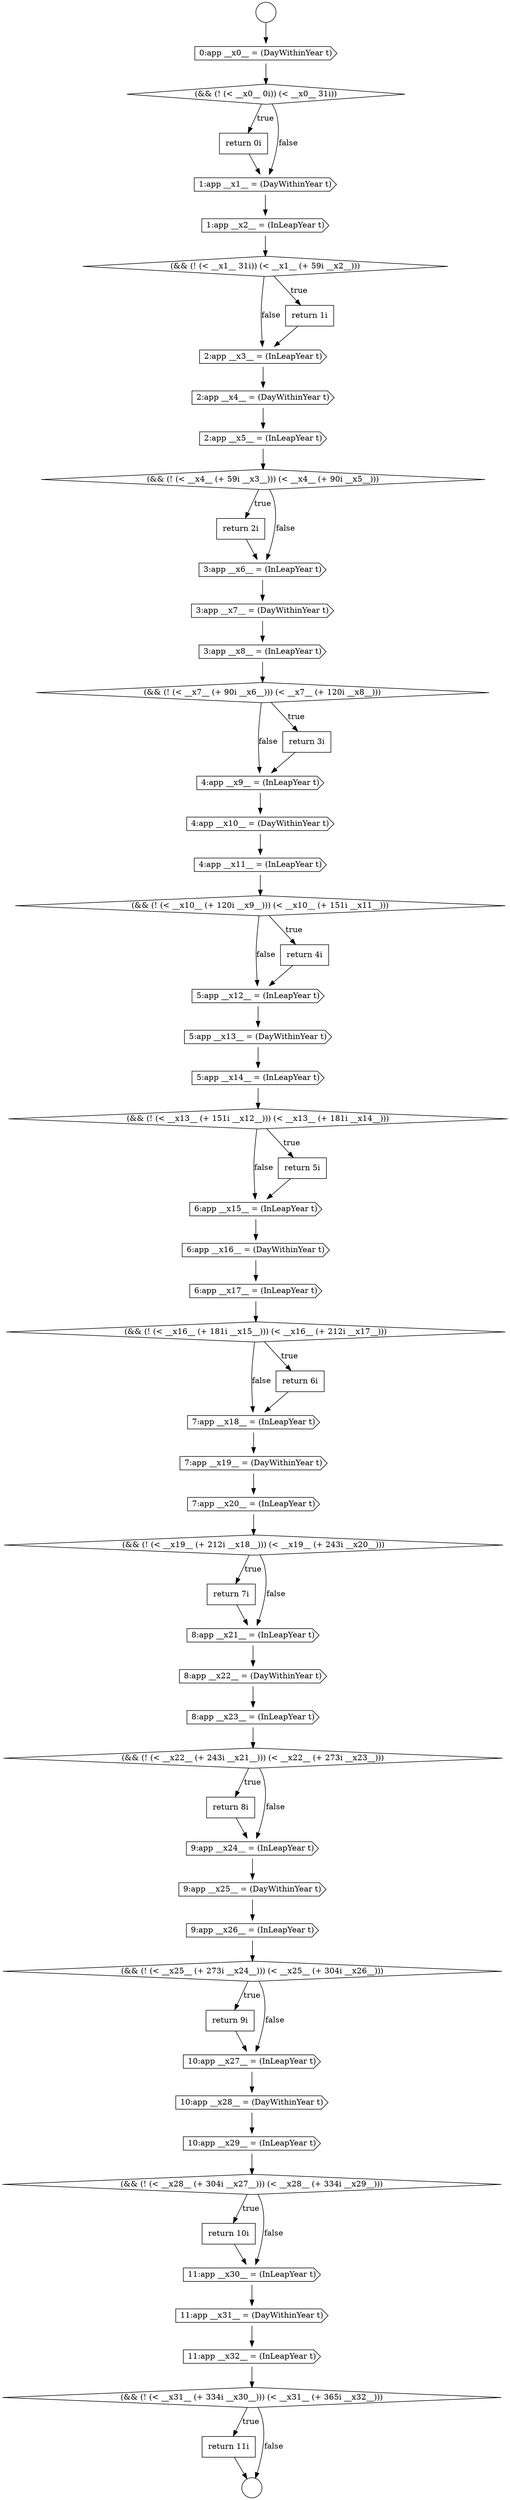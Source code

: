 digraph {
  node21203 [shape=cds, label=<<font color="black">8:app __x23__ = (InLeapYear t)</font>> color="black" fillcolor="white" style=filled]
  node21220 [shape=none, margin=0, label=<<font color="black">
    <table border="0" cellborder="1" cellspacing="0" cellpadding="10">
      <tr><td align="left">return 11i</td></tr>
    </table>
  </font>> color="black" fillcolor="white" style=filled]
  node21213 [shape=cds, label=<<font color="black">10:app __x29__ = (InLeapYear t)</font>> color="black" fillcolor="white" style=filled]
  node21162 [shape=circle label=" " color="black" fillcolor="white" style=filled]
  node21205 [shape=none, margin=0, label=<<font color="black">
    <table border="0" cellborder="1" cellspacing="0" cellpadding="10">
      <tr><td align="left">return 8i</td></tr>
    </table>
  </font>> color="black" fillcolor="white" style=filled]
  node21215 [shape=none, margin=0, label=<<font color="black">
    <table border="0" cellborder="1" cellspacing="0" cellpadding="10">
      <tr><td align="left">return 10i</td></tr>
    </table>
  </font>> color="black" fillcolor="white" style=filled]
  node21175 [shape=none, margin=0, label=<<font color="black">
    <table border="0" cellborder="1" cellspacing="0" cellpadding="10">
      <tr><td align="left">return 2i</td></tr>
    </table>
  </font>> color="black" fillcolor="white" style=filled]
  node21164 [shape=cds, label=<<font color="black">0:app __x0__ = (DayWithinYear t)</font>> color="black" fillcolor="white" style=filled]
  node21207 [shape=cds, label=<<font color="black">9:app __x25__ = (DayWithinYear t)</font>> color="black" fillcolor="white" style=filled]
  node21196 [shape=cds, label=<<font color="black">7:app __x18__ = (InLeapYear t)</font>> color="black" fillcolor="white" style=filled]
  node21192 [shape=cds, label=<<font color="black">6:app __x16__ = (DayWithinYear t)</font>> color="black" fillcolor="white" style=filled]
  node21171 [shape=cds, label=<<font color="black">2:app __x3__ = (InLeapYear t)</font>> color="black" fillcolor="white" style=filled]
  node21188 [shape=cds, label=<<font color="black">5:app __x14__ = (InLeapYear t)</font>> color="black" fillcolor="white" style=filled]
  node21210 [shape=none, margin=0, label=<<font color="black">
    <table border="0" cellborder="1" cellspacing="0" cellpadding="10">
      <tr><td align="left">return 9i</td></tr>
    </table>
  </font>> color="black" fillcolor="white" style=filled]
  node21181 [shape=cds, label=<<font color="black">4:app __x9__ = (InLeapYear t)</font>> color="black" fillcolor="white" style=filled]
  node21200 [shape=none, margin=0, label=<<font color="black">
    <table border="0" cellborder="1" cellspacing="0" cellpadding="10">
      <tr><td align="left">return 7i</td></tr>
    </table>
  </font>> color="black" fillcolor="white" style=filled]
  node21168 [shape=cds, label=<<font color="black">1:app __x2__ = (InLeapYear t)</font>> color="black" fillcolor="white" style=filled]
  node21202 [shape=cds, label=<<font color="black">8:app __x22__ = (DayWithinYear t)</font>> color="black" fillcolor="white" style=filled]
  node21174 [shape=diamond, label=<<font color="black">(&amp;&amp; (! (&lt; __x4__ (+ 59i __x3__))) (&lt; __x4__ (+ 90i __x5__)))</font>> color="black" fillcolor="white" style=filled]
  node21191 [shape=cds, label=<<font color="black">6:app __x15__ = (InLeapYear t)</font>> color="black" fillcolor="white" style=filled]
  node21206 [shape=cds, label=<<font color="black">9:app __x24__ = (InLeapYear t)</font>> color="black" fillcolor="white" style=filled]
  node21187 [shape=cds, label=<<font color="black">5:app __x13__ = (DayWithinYear t)</font>> color="black" fillcolor="white" style=filled]
  node21219 [shape=diamond, label=<<font color="black">(&amp;&amp; (! (&lt; __x31__ (+ 334i __x30__))) (&lt; __x31__ (+ 365i __x32__)))</font>> color="black" fillcolor="white" style=filled]
  node21178 [shape=cds, label=<<font color="black">3:app __x8__ = (InLeapYear t)</font>> color="black" fillcolor="white" style=filled]
  node21194 [shape=diamond, label=<<font color="black">(&amp;&amp; (! (&lt; __x16__ (+ 181i __x15__))) (&lt; __x16__ (+ 212i __x17__)))</font>> color="black" fillcolor="white" style=filled]
  node21182 [shape=cds, label=<<font color="black">4:app __x10__ = (DayWithinYear t)</font>> color="black" fillcolor="white" style=filled]
  node21179 [shape=diamond, label=<<font color="black">(&amp;&amp; (! (&lt; __x7__ (+ 90i __x6__))) (&lt; __x7__ (+ 120i __x8__)))</font>> color="black" fillcolor="white" style=filled]
  node21214 [shape=diamond, label=<<font color="black">(&amp;&amp; (! (&lt; __x28__ (+ 304i __x27__))) (&lt; __x28__ (+ 334i __x29__)))</font>> color="black" fillcolor="white" style=filled]
  node21197 [shape=cds, label=<<font color="black">7:app __x19__ = (DayWithinYear t)</font>> color="black" fillcolor="white" style=filled]
  node21170 [shape=none, margin=0, label=<<font color="black">
    <table border="0" cellborder="1" cellspacing="0" cellpadding="10">
      <tr><td align="left">return 1i</td></tr>
    </table>
  </font>> color="black" fillcolor="white" style=filled]
  node21165 [shape=diamond, label=<<font color="black">(&amp;&amp; (! (&lt; __x0__ 0i)) (&lt; __x0__ 31i))</font>> color="black" fillcolor="white" style=filled]
  node21211 [shape=cds, label=<<font color="black">10:app __x27__ = (InLeapYear t)</font>> color="black" fillcolor="white" style=filled]
  node21218 [shape=cds, label=<<font color="black">11:app __x32__ = (InLeapYear t)</font>> color="black" fillcolor="white" style=filled]
  node21201 [shape=cds, label=<<font color="black">8:app __x21__ = (InLeapYear t)</font>> color="black" fillcolor="white" style=filled]
  node21186 [shape=cds, label=<<font color="black">5:app __x12__ = (InLeapYear t)</font>> color="black" fillcolor="white" style=filled]
  node21169 [shape=diamond, label=<<font color="black">(&amp;&amp; (! (&lt; __x1__ 31i)) (&lt; __x1__ (+ 59i __x2__)))</font>> color="black" fillcolor="white" style=filled]
  node21173 [shape=cds, label=<<font color="black">2:app __x5__ = (InLeapYear t)</font>> color="black" fillcolor="white" style=filled]
  node21190 [shape=none, margin=0, label=<<font color="black">
    <table border="0" cellborder="1" cellspacing="0" cellpadding="10">
      <tr><td align="left">return 5i</td></tr>
    </table>
  </font>> color="black" fillcolor="white" style=filled]
  node21183 [shape=cds, label=<<font color="black">4:app __x11__ = (InLeapYear t)</font>> color="black" fillcolor="white" style=filled]
  node21166 [shape=none, margin=0, label=<<font color="black">
    <table border="0" cellborder="1" cellspacing="0" cellpadding="10">
      <tr><td align="left">return 0i</td></tr>
    </table>
  </font>> color="black" fillcolor="white" style=filled]
  node21193 [shape=cds, label=<<font color="black">6:app __x17__ = (InLeapYear t)</font>> color="black" fillcolor="white" style=filled]
  node21195 [shape=none, margin=0, label=<<font color="black">
    <table border="0" cellborder="1" cellspacing="0" cellpadding="10">
      <tr><td align="left">return 6i</td></tr>
    </table>
  </font>> color="black" fillcolor="white" style=filled]
  node21198 [shape=cds, label=<<font color="black">7:app __x20__ = (InLeapYear t)</font>> color="black" fillcolor="white" style=filled]
  node21163 [shape=circle label=" " color="black" fillcolor="white" style=filled]
  node21212 [shape=cds, label=<<font color="black">10:app __x28__ = (DayWithinYear t)</font>> color="black" fillcolor="white" style=filled]
  node21180 [shape=none, margin=0, label=<<font color="black">
    <table border="0" cellborder="1" cellspacing="0" cellpadding="10">
      <tr><td align="left">return 3i</td></tr>
    </table>
  </font>> color="black" fillcolor="white" style=filled]
  node21185 [shape=none, margin=0, label=<<font color="black">
    <table border="0" cellborder="1" cellspacing="0" cellpadding="10">
      <tr><td align="left">return 4i</td></tr>
    </table>
  </font>> color="black" fillcolor="white" style=filled]
  node21208 [shape=cds, label=<<font color="black">9:app __x26__ = (InLeapYear t)</font>> color="black" fillcolor="white" style=filled]
  node21217 [shape=cds, label=<<font color="black">11:app __x31__ = (DayWithinYear t)</font>> color="black" fillcolor="white" style=filled]
  node21176 [shape=cds, label=<<font color="black">3:app __x6__ = (InLeapYear t)</font>> color="black" fillcolor="white" style=filled]
  node21189 [shape=diamond, label=<<font color="black">(&amp;&amp; (! (&lt; __x13__ (+ 151i __x12__))) (&lt; __x13__ (+ 181i __x14__)))</font>> color="black" fillcolor="white" style=filled]
  node21167 [shape=cds, label=<<font color="black">1:app __x1__ = (DayWithinYear t)</font>> color="black" fillcolor="white" style=filled]
  node21199 [shape=diamond, label=<<font color="black">(&amp;&amp; (! (&lt; __x19__ (+ 212i __x18__))) (&lt; __x19__ (+ 243i __x20__)))</font>> color="black" fillcolor="white" style=filled]
  node21209 [shape=diamond, label=<<font color="black">(&amp;&amp; (! (&lt; __x25__ (+ 273i __x24__))) (&lt; __x25__ (+ 304i __x26__)))</font>> color="black" fillcolor="white" style=filled]
  node21204 [shape=diamond, label=<<font color="black">(&amp;&amp; (! (&lt; __x22__ (+ 243i __x21__))) (&lt; __x22__ (+ 273i __x23__)))</font>> color="black" fillcolor="white" style=filled]
  node21177 [shape=cds, label=<<font color="black">3:app __x7__ = (DayWithinYear t)</font>> color="black" fillcolor="white" style=filled]
  node21172 [shape=cds, label=<<font color="black">2:app __x4__ = (DayWithinYear t)</font>> color="black" fillcolor="white" style=filled]
  node21184 [shape=diamond, label=<<font color="black">(&amp;&amp; (! (&lt; __x10__ (+ 120i __x9__))) (&lt; __x10__ (+ 151i __x11__)))</font>> color="black" fillcolor="white" style=filled]
  node21216 [shape=cds, label=<<font color="black">11:app __x30__ = (InLeapYear t)</font>> color="black" fillcolor="white" style=filled]
  node21181 -> node21182 [ color="black"]
  node21194 -> node21195 [label=<<font color="black">true</font>> color="black"]
  node21194 -> node21196 [label=<<font color="black">false</font>> color="black"]
  node21167 -> node21168 [ color="black"]
  node21195 -> node21196 [ color="black"]
  node21165 -> node21166 [label=<<font color="black">true</font>> color="black"]
  node21165 -> node21167 [label=<<font color="black">false</font>> color="black"]
  node21197 -> node21198 [ color="black"]
  node21218 -> node21219 [ color="black"]
  node21191 -> node21192 [ color="black"]
  node21186 -> node21187 [ color="black"]
  node21189 -> node21190 [label=<<font color="black">true</font>> color="black"]
  node21189 -> node21191 [label=<<font color="black">false</font>> color="black"]
  node21219 -> node21220 [label=<<font color="black">true</font>> color="black"]
  node21219 -> node21163 [label=<<font color="black">false</font>> color="black"]
  node21200 -> node21201 [ color="black"]
  node21216 -> node21217 [ color="black"]
  node21209 -> node21210 [label=<<font color="black">true</font>> color="black"]
  node21209 -> node21211 [label=<<font color="black">false</font>> color="black"]
  node21211 -> node21212 [ color="black"]
  node21199 -> node21200 [label=<<font color="black">true</font>> color="black"]
  node21199 -> node21201 [label=<<font color="black">false</font>> color="black"]
  node21214 -> node21215 [label=<<font color="black">true</font>> color="black"]
  node21214 -> node21216 [label=<<font color="black">false</font>> color="black"]
  node21170 -> node21171 [ color="black"]
  node21185 -> node21186 [ color="black"]
  node21173 -> node21174 [ color="black"]
  node21217 -> node21218 [ color="black"]
  node21204 -> node21205 [label=<<font color="black">true</font>> color="black"]
  node21204 -> node21206 [label=<<font color="black">false</font>> color="black"]
  node21171 -> node21172 [ color="black"]
  node21196 -> node21197 [ color="black"]
  node21166 -> node21167 [ color="black"]
  node21176 -> node21177 [ color="black"]
  node21183 -> node21184 [ color="black"]
  node21168 -> node21169 [ color="black"]
  node21203 -> node21204 [ color="black"]
  node21182 -> node21183 [ color="black"]
  node21220 -> node21163 [ color="black"]
  node21174 -> node21175 [label=<<font color="black">true</font>> color="black"]
  node21174 -> node21176 [label=<<font color="black">false</font>> color="black"]
  node21179 -> node21180 [label=<<font color="black">true</font>> color="black"]
  node21179 -> node21181 [label=<<font color="black">false</font>> color="black"]
  node21215 -> node21216 [ color="black"]
  node21172 -> node21173 [ color="black"]
  node21202 -> node21203 [ color="black"]
  node21169 -> node21170 [label=<<font color="black">true</font>> color="black"]
  node21169 -> node21171 [label=<<font color="black">false</font>> color="black"]
  node21193 -> node21194 [ color="black"]
  node21201 -> node21202 [ color="black"]
  node21198 -> node21199 [ color="black"]
  node21190 -> node21191 [ color="black"]
  node21213 -> node21214 [ color="black"]
  node21205 -> node21206 [ color="black"]
  node21178 -> node21179 [ color="black"]
  node21187 -> node21188 [ color="black"]
  node21177 -> node21178 [ color="black"]
  node21175 -> node21176 [ color="black"]
  node21212 -> node21213 [ color="black"]
  node21180 -> node21181 [ color="black"]
  node21184 -> node21185 [label=<<font color="black">true</font>> color="black"]
  node21184 -> node21186 [label=<<font color="black">false</font>> color="black"]
  node21208 -> node21209 [ color="black"]
  node21162 -> node21164 [ color="black"]
  node21164 -> node21165 [ color="black"]
  node21188 -> node21189 [ color="black"]
  node21192 -> node21193 [ color="black"]
  node21210 -> node21211 [ color="black"]
  node21207 -> node21208 [ color="black"]
  node21206 -> node21207 [ color="black"]
}
